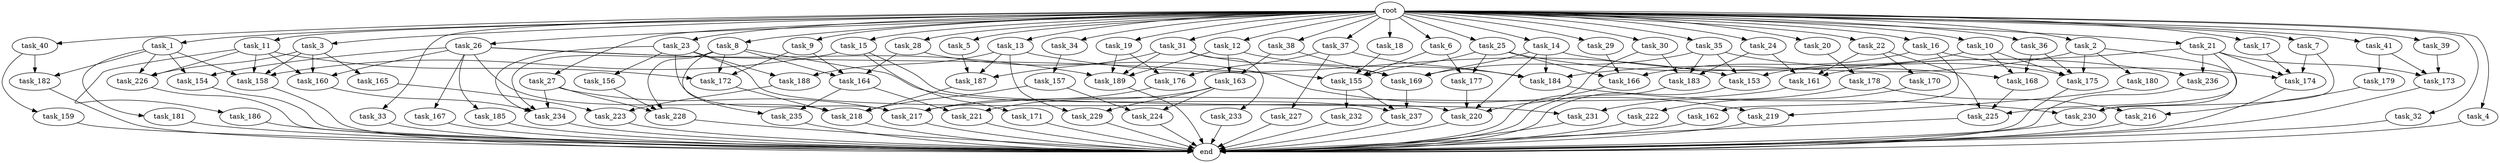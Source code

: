 digraph G {
  root [size="0.000000"];
  task_11 [size="1024.000000"];
  task_234 [size="833223655424.000000"];
  task_233 [size="137438953472.000000"];
  task_185 [size="214748364800.000000"];
  task_2 [size="1024.000000"];
  task_182 [size="1408749273088.000000"];
  task_21 [size="1024.000000"];
  task_164 [size="1855425871872.000000"];
  task_23 [size="1024.000000"];
  task_35 [size="1024.000000"];
  task_162 [size="77309411328.000000"];
  task_33 [size="1024.000000"];
  task_176 [size="1099511627776.000000"];
  task_232 [size="858993459200.000000"];
  task_217 [size="1116691496960.000000"];
  task_231 [size="446676598784.000000"];
  task_14 [size="1024.000000"];
  task_157 [size="309237645312.000000"];
  task_178 [size="858993459200.000000"];
  task_3 [size="1024.000000"];
  task_236 [size="833223655424.000000"];
  task_221 [size="1279900254208.000000"];
  task_226 [size="1417339207680.000000"];
  task_225 [size="910533066752.000000"];
  task_187 [size="1305670057984.000000"];
  task_155 [size="1322849927168.000000"];
  task_28 [size="1024.000000"];
  task_230 [size="1108101562368.000000"];
  task_18 [size="1024.000000"];
  task_22 [size="1024.000000"];
  task_165 [size="420906795008.000000"];
  task_216 [size="274877906944.000000"];
  task_220 [size="1176821039104.000000"];
  task_5 [size="1024.000000"];
  task_156 [size="309237645312.000000"];
  task_30 [size="1024.000000"];
  task_179 [size="420906795008.000000"];
  task_173 [size="1194000908288.000000"];
  task_224 [size="996432412672.000000"];
  task_183 [size="1589137899520.000000"];
  task_9 [size="1024.000000"];
  task_153 [size="1357209665536.000000"];
  task_168 [size="352187318272.000000"];
  task_27 [size="1024.000000"];
  task_158 [size="1726576852992.000000"];
  task_29 [size="1024.000000"];
  task_34 [size="1024.000000"];
  task_166 [size="910533066752.000000"];
  task_37 [size="1024.000000"];
  task_169 [size="1005022347264.000000"];
  task_227 [size="549755813888.000000"];
  task_160 [size="773094113280.000000"];
  task_40 [size="1024.000000"];
  task_186 [size="137438953472.000000"];
  task_163 [size="446676598784.000000"];
  task_172 [size="1133871366144.000000"];
  task_175 [size="1185410973696.000000"];
  task_188 [size="1168231104512.000000"];
  task_8 [size="1024.000000"];
  task_154 [size="1073741824000.000000"];
  task_15 [size="1024.000000"];
  task_24 [size="1024.000000"];
  task_159 [size="549755813888.000000"];
  task_41 [size="1024.000000"];
  task_167 [size="214748364800.000000"];
  task_31 [size="1024.000000"];
  task_12 [size="1024.000000"];
  task_32 [size="1024.000000"];
  task_222 [size="34359738368.000000"];
  task_189 [size="1039382085632.000000"];
  task_171 [size="309237645312.000000"];
  end [size="0.000000"];
  task_10 [size="1024.000000"];
  task_223 [size="730144440320.000000"];
  task_219 [size="1554778161152.000000"];
  task_1 [size="1024.000000"];
  task_20 [size="1024.000000"];
  task_4 [size="1024.000000"];
  task_13 [size="1024.000000"];
  task_36 [size="1024.000000"];
  task_170 [size="77309411328.000000"];
  task_235 [size="558345748480.000000"];
  task_16 [size="1024.000000"];
  task_181 [size="858993459200.000000"];
  task_39 [size="1024.000000"];
  task_177 [size="558345748480.000000"];
  task_228 [size="764504178688.000000"];
  task_26 [size="1024.000000"];
  task_180 [size="549755813888.000000"];
  task_25 [size="1024.000000"];
  task_19 [size="1024.000000"];
  task_229 [size="1717986918400.000000"];
  task_161 [size="1632087572480.000000"];
  task_38 [size="1024.000000"];
  task_184 [size="1374389534720.000000"];
  task_17 [size="1024.000000"];
  task_237 [size="1305670057984.000000"];
  task_6 [size="1024.000000"];
  task_7 [size="1024.000000"];
  task_218 [size="1288490188800.000000"];
  task_174 [size="944892805120.000000"];

  root -> task_11 [size="1.000000"];
  root -> task_28 [size="1.000000"];
  root -> task_10 [size="1.000000"];
  root -> task_20 [size="1.000000"];
  root -> task_2 [size="1.000000"];
  root -> task_4 [size="1.000000"];
  root -> task_13 [size="1.000000"];
  root -> task_39 [size="1.000000"];
  root -> task_21 [size="1.000000"];
  root -> task_40 [size="1.000000"];
  root -> task_16 [size="1.000000"];
  root -> task_22 [size="1.000000"];
  root -> task_15 [size="1.000000"];
  root -> task_36 [size="1.000000"];
  root -> task_33 [size="1.000000"];
  root -> task_1 [size="1.000000"];
  root -> task_5 [size="1.000000"];
  root -> task_14 [size="1.000000"];
  root -> task_18 [size="1.000000"];
  root -> task_26 [size="1.000000"];
  root -> task_6 [size="1.000000"];
  root -> task_25 [size="1.000000"];
  root -> task_24 [size="1.000000"];
  root -> task_9 [size="1.000000"];
  root -> task_23 [size="1.000000"];
  root -> task_3 [size="1.000000"];
  root -> task_19 [size="1.000000"];
  root -> task_27 [size="1.000000"];
  root -> task_35 [size="1.000000"];
  root -> task_41 [size="1.000000"];
  root -> task_38 [size="1.000000"];
  root -> task_17 [size="1.000000"];
  root -> task_31 [size="1.000000"];
  root -> task_12 [size="1.000000"];
  root -> task_32 [size="1.000000"];
  root -> task_34 [size="1.000000"];
  root -> task_37 [size="1.000000"];
  root -> task_30 [size="1.000000"];
  root -> task_8 [size="1.000000"];
  root -> task_7 [size="1.000000"];
  root -> task_29 [size="1.000000"];
  task_11 -> task_172 [size="134217728.000000"];
  task_11 -> task_158 [size="134217728.000000"];
  task_11 -> task_186 [size="134217728.000000"];
  task_11 -> task_160 [size="134217728.000000"];
  task_11 -> task_226 [size="134217728.000000"];
  task_234 -> end [size="1.000000"];
  task_233 -> end [size="1.000000"];
  task_185 -> end [size="1.000000"];
  task_2 -> task_175 [size="536870912.000000"];
  task_2 -> task_180 [size="536870912.000000"];
  task_2 -> task_230 [size="536870912.000000"];
  task_2 -> task_184 [size="536870912.000000"];
  task_182 -> end [size="1.000000"];
  task_21 -> task_173 [size="679477248.000000"];
  task_21 -> task_161 [size="679477248.000000"];
  task_21 -> task_225 [size="679477248.000000"];
  task_21 -> task_174 [size="679477248.000000"];
  task_21 -> task_236 [size="679477248.000000"];
  task_164 -> task_221 [size="411041792.000000"];
  task_164 -> task_235 [size="411041792.000000"];
  task_23 -> task_220 [size="301989888.000000"];
  task_23 -> task_234 [size="301989888.000000"];
  task_23 -> task_156 [size="301989888.000000"];
  task_23 -> task_217 [size="301989888.000000"];
  task_23 -> task_188 [size="301989888.000000"];
  task_35 -> task_175 [size="411041792.000000"];
  task_35 -> task_169 [size="411041792.000000"];
  task_35 -> task_183 [size="411041792.000000"];
  task_35 -> task_153 [size="411041792.000000"];
  task_162 -> end [size="1.000000"];
  task_33 -> end [size="1.000000"];
  task_176 -> task_217 [size="301989888.000000"];
  task_232 -> end [size="1.000000"];
  task_217 -> end [size="1.000000"];
  task_231 -> end [size="1.000000"];
  task_14 -> task_169 [size="134217728.000000"];
  task_14 -> task_220 [size="134217728.000000"];
  task_14 -> task_236 [size="134217728.000000"];
  task_14 -> task_184 [size="134217728.000000"];
  task_157 -> task_224 [size="134217728.000000"];
  task_157 -> task_218 [size="134217728.000000"];
  task_178 -> task_231 [size="134217728.000000"];
  task_178 -> task_216 [size="134217728.000000"];
  task_3 -> task_158 [size="411041792.000000"];
  task_3 -> task_160 [size="411041792.000000"];
  task_3 -> task_165 [size="411041792.000000"];
  task_3 -> task_226 [size="411041792.000000"];
  task_236 -> end [size="1.000000"];
  task_221 -> end [size="1.000000"];
  task_226 -> end [size="1.000000"];
  task_225 -> end [size="1.000000"];
  task_187 -> task_218 [size="75497472.000000"];
  task_155 -> task_237 [size="838860800.000000"];
  task_155 -> task_232 [size="838860800.000000"];
  task_28 -> task_164 [size="838860800.000000"];
  task_28 -> task_219 [size="838860800.000000"];
  task_230 -> end [size="1.000000"];
  task_18 -> task_155 [size="536870912.000000"];
  task_22 -> task_161 [size="75497472.000000"];
  task_22 -> task_225 [size="75497472.000000"];
  task_22 -> task_170 [size="75497472.000000"];
  task_165 -> task_223 [size="301989888.000000"];
  task_216 -> end [size="1.000000"];
  task_220 -> end [size="1.000000"];
  task_5 -> task_187 [size="301989888.000000"];
  task_156 -> task_228 [size="536870912.000000"];
  task_30 -> task_183 [size="301989888.000000"];
  task_30 -> task_220 [size="301989888.000000"];
  task_179 -> task_216 [size="134217728.000000"];
  task_173 -> end [size="1.000000"];
  task_224 -> end [size="1.000000"];
  task_183 -> end [size="1.000000"];
  task_9 -> task_164 [size="838860800.000000"];
  task_9 -> task_172 [size="838860800.000000"];
  task_153 -> end [size="1.000000"];
  task_168 -> task_225 [size="134217728.000000"];
  task_27 -> task_228 [size="75497472.000000"];
  task_27 -> task_234 [size="75497472.000000"];
  task_27 -> task_217 [size="75497472.000000"];
  task_158 -> end [size="1.000000"];
  task_29 -> task_166 [size="679477248.000000"];
  task_34 -> task_157 [size="301989888.000000"];
  task_166 -> end [size="1.000000"];
  task_37 -> task_227 [size="536870912.000000"];
  task_37 -> task_176 [size="536870912.000000"];
  task_37 -> task_184 [size="536870912.000000"];
  task_169 -> task_237 [size="301989888.000000"];
  task_227 -> end [size="1.000000"];
  task_160 -> task_234 [size="301989888.000000"];
  task_40 -> task_159 [size="536870912.000000"];
  task_40 -> task_182 [size="536870912.000000"];
  task_186 -> end [size="1.000000"];
  task_163 -> task_221 [size="838860800.000000"];
  task_163 -> task_229 [size="838860800.000000"];
  task_163 -> task_224 [size="838860800.000000"];
  task_172 -> task_218 [size="838860800.000000"];
  task_175 -> end [size="1.000000"];
  task_188 -> task_223 [size="411041792.000000"];
  task_8 -> task_164 [size="134217728.000000"];
  task_8 -> task_235 [size="134217728.000000"];
  task_8 -> task_234 [size="134217728.000000"];
  task_8 -> task_228 [size="134217728.000000"];
  task_8 -> task_237 [size="134217728.000000"];
  task_8 -> task_172 [size="134217728.000000"];
  task_154 -> end [size="1.000000"];
  task_15 -> task_158 [size="301989888.000000"];
  task_15 -> task_171 [size="301989888.000000"];
  task_15 -> task_231 [size="301989888.000000"];
  task_24 -> task_161 [size="838860800.000000"];
  task_24 -> task_183 [size="838860800.000000"];
  task_159 -> end [size="1.000000"];
  task_41 -> task_179 [size="411041792.000000"];
  task_41 -> task_173 [size="411041792.000000"];
  task_167 -> end [size="1.000000"];
  task_31 -> task_169 [size="134217728.000000"];
  task_31 -> task_233 [size="134217728.000000"];
  task_31 -> task_187 [size="134217728.000000"];
  task_31 -> task_189 [size="134217728.000000"];
  task_12 -> task_189 [size="134217728.000000"];
  task_12 -> task_163 [size="134217728.000000"];
  task_12 -> task_184 [size="134217728.000000"];
  task_32 -> end [size="1.000000"];
  task_222 -> end [size="1.000000"];
  task_189 -> end [size="1.000000"];
  task_171 -> end [size="1.000000"];
  task_10 -> task_175 [size="75497472.000000"];
  task_10 -> task_168 [size="75497472.000000"];
  task_10 -> task_153 [size="75497472.000000"];
  task_223 -> end [size="1.000000"];
  task_219 -> end [size="1.000000"];
  task_1 -> task_154 [size="838860800.000000"];
  task_1 -> task_181 [size="838860800.000000"];
  task_1 -> task_158 [size="838860800.000000"];
  task_1 -> task_226 [size="838860800.000000"];
  task_1 -> task_182 [size="838860800.000000"];
  task_20 -> task_178 [size="838860800.000000"];
  task_4 -> end [size="1.000000"];
  task_13 -> task_229 [size="838860800.000000"];
  task_13 -> task_188 [size="838860800.000000"];
  task_13 -> task_187 [size="838860800.000000"];
  task_13 -> task_153 [size="838860800.000000"];
  task_36 -> task_175 [size="134217728.000000"];
  task_36 -> task_168 [size="134217728.000000"];
  task_170 -> task_222 [size="33554432.000000"];
  task_235 -> end [size="1.000000"];
  task_16 -> task_174 [size="75497472.000000"];
  task_16 -> task_162 [size="75497472.000000"];
  task_16 -> task_166 [size="75497472.000000"];
  task_181 -> end [size="1.000000"];
  task_39 -> task_173 [size="75497472.000000"];
  task_177 -> task_220 [size="411041792.000000"];
  task_228 -> end [size="1.000000"];
  task_26 -> task_155 [size="209715200.000000"];
  task_26 -> task_154 [size="209715200.000000"];
  task_26 -> task_185 [size="209715200.000000"];
  task_26 -> task_189 [size="209715200.000000"];
  task_26 -> task_160 [size="209715200.000000"];
  task_26 -> task_167 [size="209715200.000000"];
  task_26 -> task_218 [size="209715200.000000"];
  task_180 -> task_219 [size="679477248.000000"];
  task_25 -> task_155 [size="134217728.000000"];
  task_25 -> task_168 [size="134217728.000000"];
  task_25 -> task_177 [size="134217728.000000"];
  task_25 -> task_166 [size="134217728.000000"];
  task_19 -> task_176 [size="536870912.000000"];
  task_19 -> task_189 [size="536870912.000000"];
  task_229 -> end [size="1.000000"];
  task_161 -> task_217 [size="411041792.000000"];
  task_38 -> task_169 [size="301989888.000000"];
  task_38 -> task_163 [size="301989888.000000"];
  task_184 -> task_230 [size="411041792.000000"];
  task_17 -> task_174 [size="33554432.000000"];
  task_237 -> end [size="1.000000"];
  task_6 -> task_155 [size="411041792.000000"];
  task_6 -> task_177 [size="411041792.000000"];
  task_7 -> task_174 [size="134217728.000000"];
  task_7 -> task_230 [size="134217728.000000"];
  task_218 -> end [size="1.000000"];
  task_174 -> end [size="1.000000"];
}
